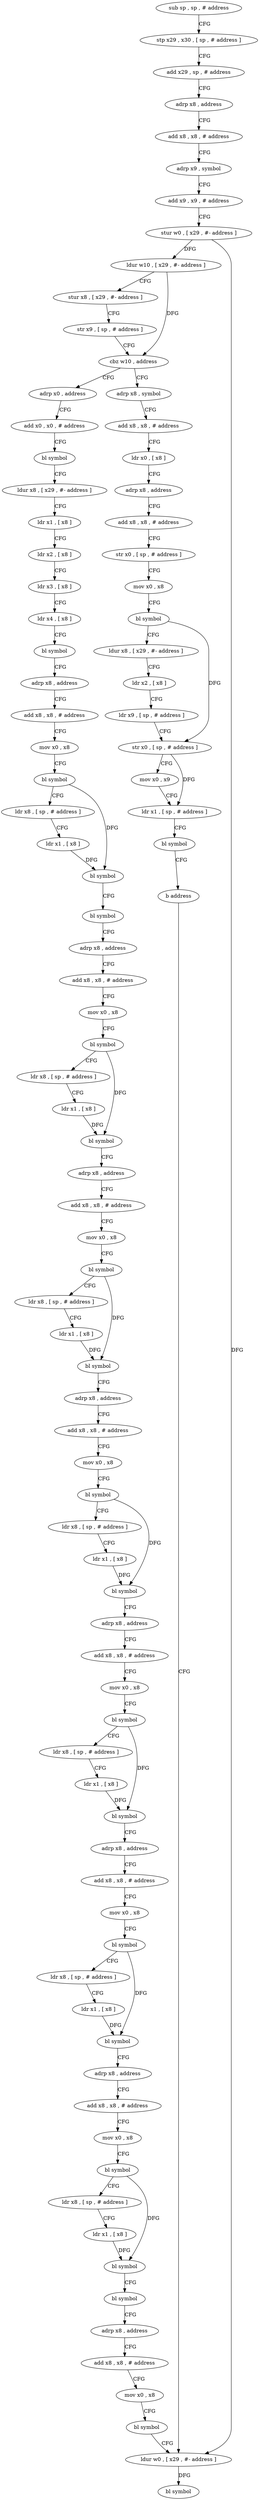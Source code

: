 digraph "func" {
"4205692" [label = "sub sp , sp , # address" ]
"4205696" [label = "stp x29 , x30 , [ sp , # address ]" ]
"4205700" [label = "add x29 , sp , # address" ]
"4205704" [label = "adrp x8 , address" ]
"4205708" [label = "add x8 , x8 , # address" ]
"4205712" [label = "adrp x9 , symbol" ]
"4205716" [label = "add x9 , x9 , # address" ]
"4205720" [label = "stur w0 , [ x29 , #- address ]" ]
"4205724" [label = "ldur w10 , [ x29 , #- address ]" ]
"4205728" [label = "stur x8 , [ x29 , #- address ]" ]
"4205732" [label = "str x9 , [ sp , # address ]" ]
"4205736" [label = "cbz w10 , address" ]
"4205804" [label = "adrp x0 , address" ]
"4205740" [label = "adrp x8 , symbol" ]
"4205808" [label = "add x0 , x0 , # address" ]
"4205812" [label = "bl symbol" ]
"4205816" [label = "ldur x8 , [ x29 , #- address ]" ]
"4205820" [label = "ldr x1 , [ x8 ]" ]
"4205824" [label = "ldr x2 , [ x8 ]" ]
"4205828" [label = "ldr x3 , [ x8 ]" ]
"4205832" [label = "ldr x4 , [ x8 ]" ]
"4205836" [label = "bl symbol" ]
"4205840" [label = "adrp x8 , address" ]
"4205844" [label = "add x8 , x8 , # address" ]
"4205848" [label = "mov x0 , x8" ]
"4205852" [label = "bl symbol" ]
"4205856" [label = "ldr x8 , [ sp , # address ]" ]
"4205860" [label = "ldr x1 , [ x8 ]" ]
"4205864" [label = "bl symbol" ]
"4205868" [label = "bl symbol" ]
"4205872" [label = "adrp x8 , address" ]
"4205876" [label = "add x8 , x8 , # address" ]
"4205880" [label = "mov x0 , x8" ]
"4205884" [label = "bl symbol" ]
"4205888" [label = "ldr x8 , [ sp , # address ]" ]
"4205892" [label = "ldr x1 , [ x8 ]" ]
"4205896" [label = "bl symbol" ]
"4205900" [label = "adrp x8 , address" ]
"4205904" [label = "add x8 , x8 , # address" ]
"4205908" [label = "mov x0 , x8" ]
"4205912" [label = "bl symbol" ]
"4205916" [label = "ldr x8 , [ sp , # address ]" ]
"4205920" [label = "ldr x1 , [ x8 ]" ]
"4205924" [label = "bl symbol" ]
"4205928" [label = "adrp x8 , address" ]
"4205932" [label = "add x8 , x8 , # address" ]
"4205936" [label = "mov x0 , x8" ]
"4205940" [label = "bl symbol" ]
"4205944" [label = "ldr x8 , [ sp , # address ]" ]
"4205948" [label = "ldr x1 , [ x8 ]" ]
"4205952" [label = "bl symbol" ]
"4205956" [label = "adrp x8 , address" ]
"4205960" [label = "add x8 , x8 , # address" ]
"4205964" [label = "mov x0 , x8" ]
"4205968" [label = "bl symbol" ]
"4205972" [label = "ldr x8 , [ sp , # address ]" ]
"4205976" [label = "ldr x1 , [ x8 ]" ]
"4205980" [label = "bl symbol" ]
"4205984" [label = "adrp x8 , address" ]
"4205988" [label = "add x8 , x8 , # address" ]
"4205992" [label = "mov x0 , x8" ]
"4205996" [label = "bl symbol" ]
"4206000" [label = "ldr x8 , [ sp , # address ]" ]
"4206004" [label = "ldr x1 , [ x8 ]" ]
"4206008" [label = "bl symbol" ]
"4206012" [label = "adrp x8 , address" ]
"4206016" [label = "add x8 , x8 , # address" ]
"4206020" [label = "mov x0 , x8" ]
"4206024" [label = "bl symbol" ]
"4206028" [label = "ldr x8 , [ sp , # address ]" ]
"4206032" [label = "ldr x1 , [ x8 ]" ]
"4206036" [label = "bl symbol" ]
"4206040" [label = "bl symbol" ]
"4206044" [label = "adrp x8 , address" ]
"4206048" [label = "add x8 , x8 , # address" ]
"4206052" [label = "mov x0 , x8" ]
"4206056" [label = "bl symbol" ]
"4206060" [label = "ldur w0 , [ x29 , #- address ]" ]
"4205744" [label = "add x8 , x8 , # address" ]
"4205748" [label = "ldr x0 , [ x8 ]" ]
"4205752" [label = "adrp x8 , address" ]
"4205756" [label = "add x8 , x8 , # address" ]
"4205760" [label = "str x0 , [ sp , # address ]" ]
"4205764" [label = "mov x0 , x8" ]
"4205768" [label = "bl symbol" ]
"4205772" [label = "ldur x8 , [ x29 , #- address ]" ]
"4205776" [label = "ldr x2 , [ x8 ]" ]
"4205780" [label = "ldr x9 , [ sp , # address ]" ]
"4205784" [label = "str x0 , [ sp , # address ]" ]
"4205788" [label = "mov x0 , x9" ]
"4205792" [label = "ldr x1 , [ sp , # address ]" ]
"4205796" [label = "bl symbol" ]
"4205800" [label = "b address" ]
"4206064" [label = "bl symbol" ]
"4205692" -> "4205696" [ label = "CFG" ]
"4205696" -> "4205700" [ label = "CFG" ]
"4205700" -> "4205704" [ label = "CFG" ]
"4205704" -> "4205708" [ label = "CFG" ]
"4205708" -> "4205712" [ label = "CFG" ]
"4205712" -> "4205716" [ label = "CFG" ]
"4205716" -> "4205720" [ label = "CFG" ]
"4205720" -> "4205724" [ label = "DFG" ]
"4205720" -> "4206060" [ label = "DFG" ]
"4205724" -> "4205728" [ label = "CFG" ]
"4205724" -> "4205736" [ label = "DFG" ]
"4205728" -> "4205732" [ label = "CFG" ]
"4205732" -> "4205736" [ label = "CFG" ]
"4205736" -> "4205804" [ label = "CFG" ]
"4205736" -> "4205740" [ label = "CFG" ]
"4205804" -> "4205808" [ label = "CFG" ]
"4205740" -> "4205744" [ label = "CFG" ]
"4205808" -> "4205812" [ label = "CFG" ]
"4205812" -> "4205816" [ label = "CFG" ]
"4205816" -> "4205820" [ label = "CFG" ]
"4205820" -> "4205824" [ label = "CFG" ]
"4205824" -> "4205828" [ label = "CFG" ]
"4205828" -> "4205832" [ label = "CFG" ]
"4205832" -> "4205836" [ label = "CFG" ]
"4205836" -> "4205840" [ label = "CFG" ]
"4205840" -> "4205844" [ label = "CFG" ]
"4205844" -> "4205848" [ label = "CFG" ]
"4205848" -> "4205852" [ label = "CFG" ]
"4205852" -> "4205856" [ label = "CFG" ]
"4205852" -> "4205864" [ label = "DFG" ]
"4205856" -> "4205860" [ label = "CFG" ]
"4205860" -> "4205864" [ label = "DFG" ]
"4205864" -> "4205868" [ label = "CFG" ]
"4205868" -> "4205872" [ label = "CFG" ]
"4205872" -> "4205876" [ label = "CFG" ]
"4205876" -> "4205880" [ label = "CFG" ]
"4205880" -> "4205884" [ label = "CFG" ]
"4205884" -> "4205888" [ label = "CFG" ]
"4205884" -> "4205896" [ label = "DFG" ]
"4205888" -> "4205892" [ label = "CFG" ]
"4205892" -> "4205896" [ label = "DFG" ]
"4205896" -> "4205900" [ label = "CFG" ]
"4205900" -> "4205904" [ label = "CFG" ]
"4205904" -> "4205908" [ label = "CFG" ]
"4205908" -> "4205912" [ label = "CFG" ]
"4205912" -> "4205916" [ label = "CFG" ]
"4205912" -> "4205924" [ label = "DFG" ]
"4205916" -> "4205920" [ label = "CFG" ]
"4205920" -> "4205924" [ label = "DFG" ]
"4205924" -> "4205928" [ label = "CFG" ]
"4205928" -> "4205932" [ label = "CFG" ]
"4205932" -> "4205936" [ label = "CFG" ]
"4205936" -> "4205940" [ label = "CFG" ]
"4205940" -> "4205944" [ label = "CFG" ]
"4205940" -> "4205952" [ label = "DFG" ]
"4205944" -> "4205948" [ label = "CFG" ]
"4205948" -> "4205952" [ label = "DFG" ]
"4205952" -> "4205956" [ label = "CFG" ]
"4205956" -> "4205960" [ label = "CFG" ]
"4205960" -> "4205964" [ label = "CFG" ]
"4205964" -> "4205968" [ label = "CFG" ]
"4205968" -> "4205972" [ label = "CFG" ]
"4205968" -> "4205980" [ label = "DFG" ]
"4205972" -> "4205976" [ label = "CFG" ]
"4205976" -> "4205980" [ label = "DFG" ]
"4205980" -> "4205984" [ label = "CFG" ]
"4205984" -> "4205988" [ label = "CFG" ]
"4205988" -> "4205992" [ label = "CFG" ]
"4205992" -> "4205996" [ label = "CFG" ]
"4205996" -> "4206000" [ label = "CFG" ]
"4205996" -> "4206008" [ label = "DFG" ]
"4206000" -> "4206004" [ label = "CFG" ]
"4206004" -> "4206008" [ label = "DFG" ]
"4206008" -> "4206012" [ label = "CFG" ]
"4206012" -> "4206016" [ label = "CFG" ]
"4206016" -> "4206020" [ label = "CFG" ]
"4206020" -> "4206024" [ label = "CFG" ]
"4206024" -> "4206028" [ label = "CFG" ]
"4206024" -> "4206036" [ label = "DFG" ]
"4206028" -> "4206032" [ label = "CFG" ]
"4206032" -> "4206036" [ label = "DFG" ]
"4206036" -> "4206040" [ label = "CFG" ]
"4206040" -> "4206044" [ label = "CFG" ]
"4206044" -> "4206048" [ label = "CFG" ]
"4206048" -> "4206052" [ label = "CFG" ]
"4206052" -> "4206056" [ label = "CFG" ]
"4206056" -> "4206060" [ label = "CFG" ]
"4206060" -> "4206064" [ label = "DFG" ]
"4205744" -> "4205748" [ label = "CFG" ]
"4205748" -> "4205752" [ label = "CFG" ]
"4205752" -> "4205756" [ label = "CFG" ]
"4205756" -> "4205760" [ label = "CFG" ]
"4205760" -> "4205764" [ label = "CFG" ]
"4205764" -> "4205768" [ label = "CFG" ]
"4205768" -> "4205772" [ label = "CFG" ]
"4205768" -> "4205784" [ label = "DFG" ]
"4205772" -> "4205776" [ label = "CFG" ]
"4205776" -> "4205780" [ label = "CFG" ]
"4205780" -> "4205784" [ label = "CFG" ]
"4205784" -> "4205788" [ label = "CFG" ]
"4205784" -> "4205792" [ label = "DFG" ]
"4205788" -> "4205792" [ label = "CFG" ]
"4205792" -> "4205796" [ label = "CFG" ]
"4205796" -> "4205800" [ label = "CFG" ]
"4205800" -> "4206060" [ label = "CFG" ]
}
